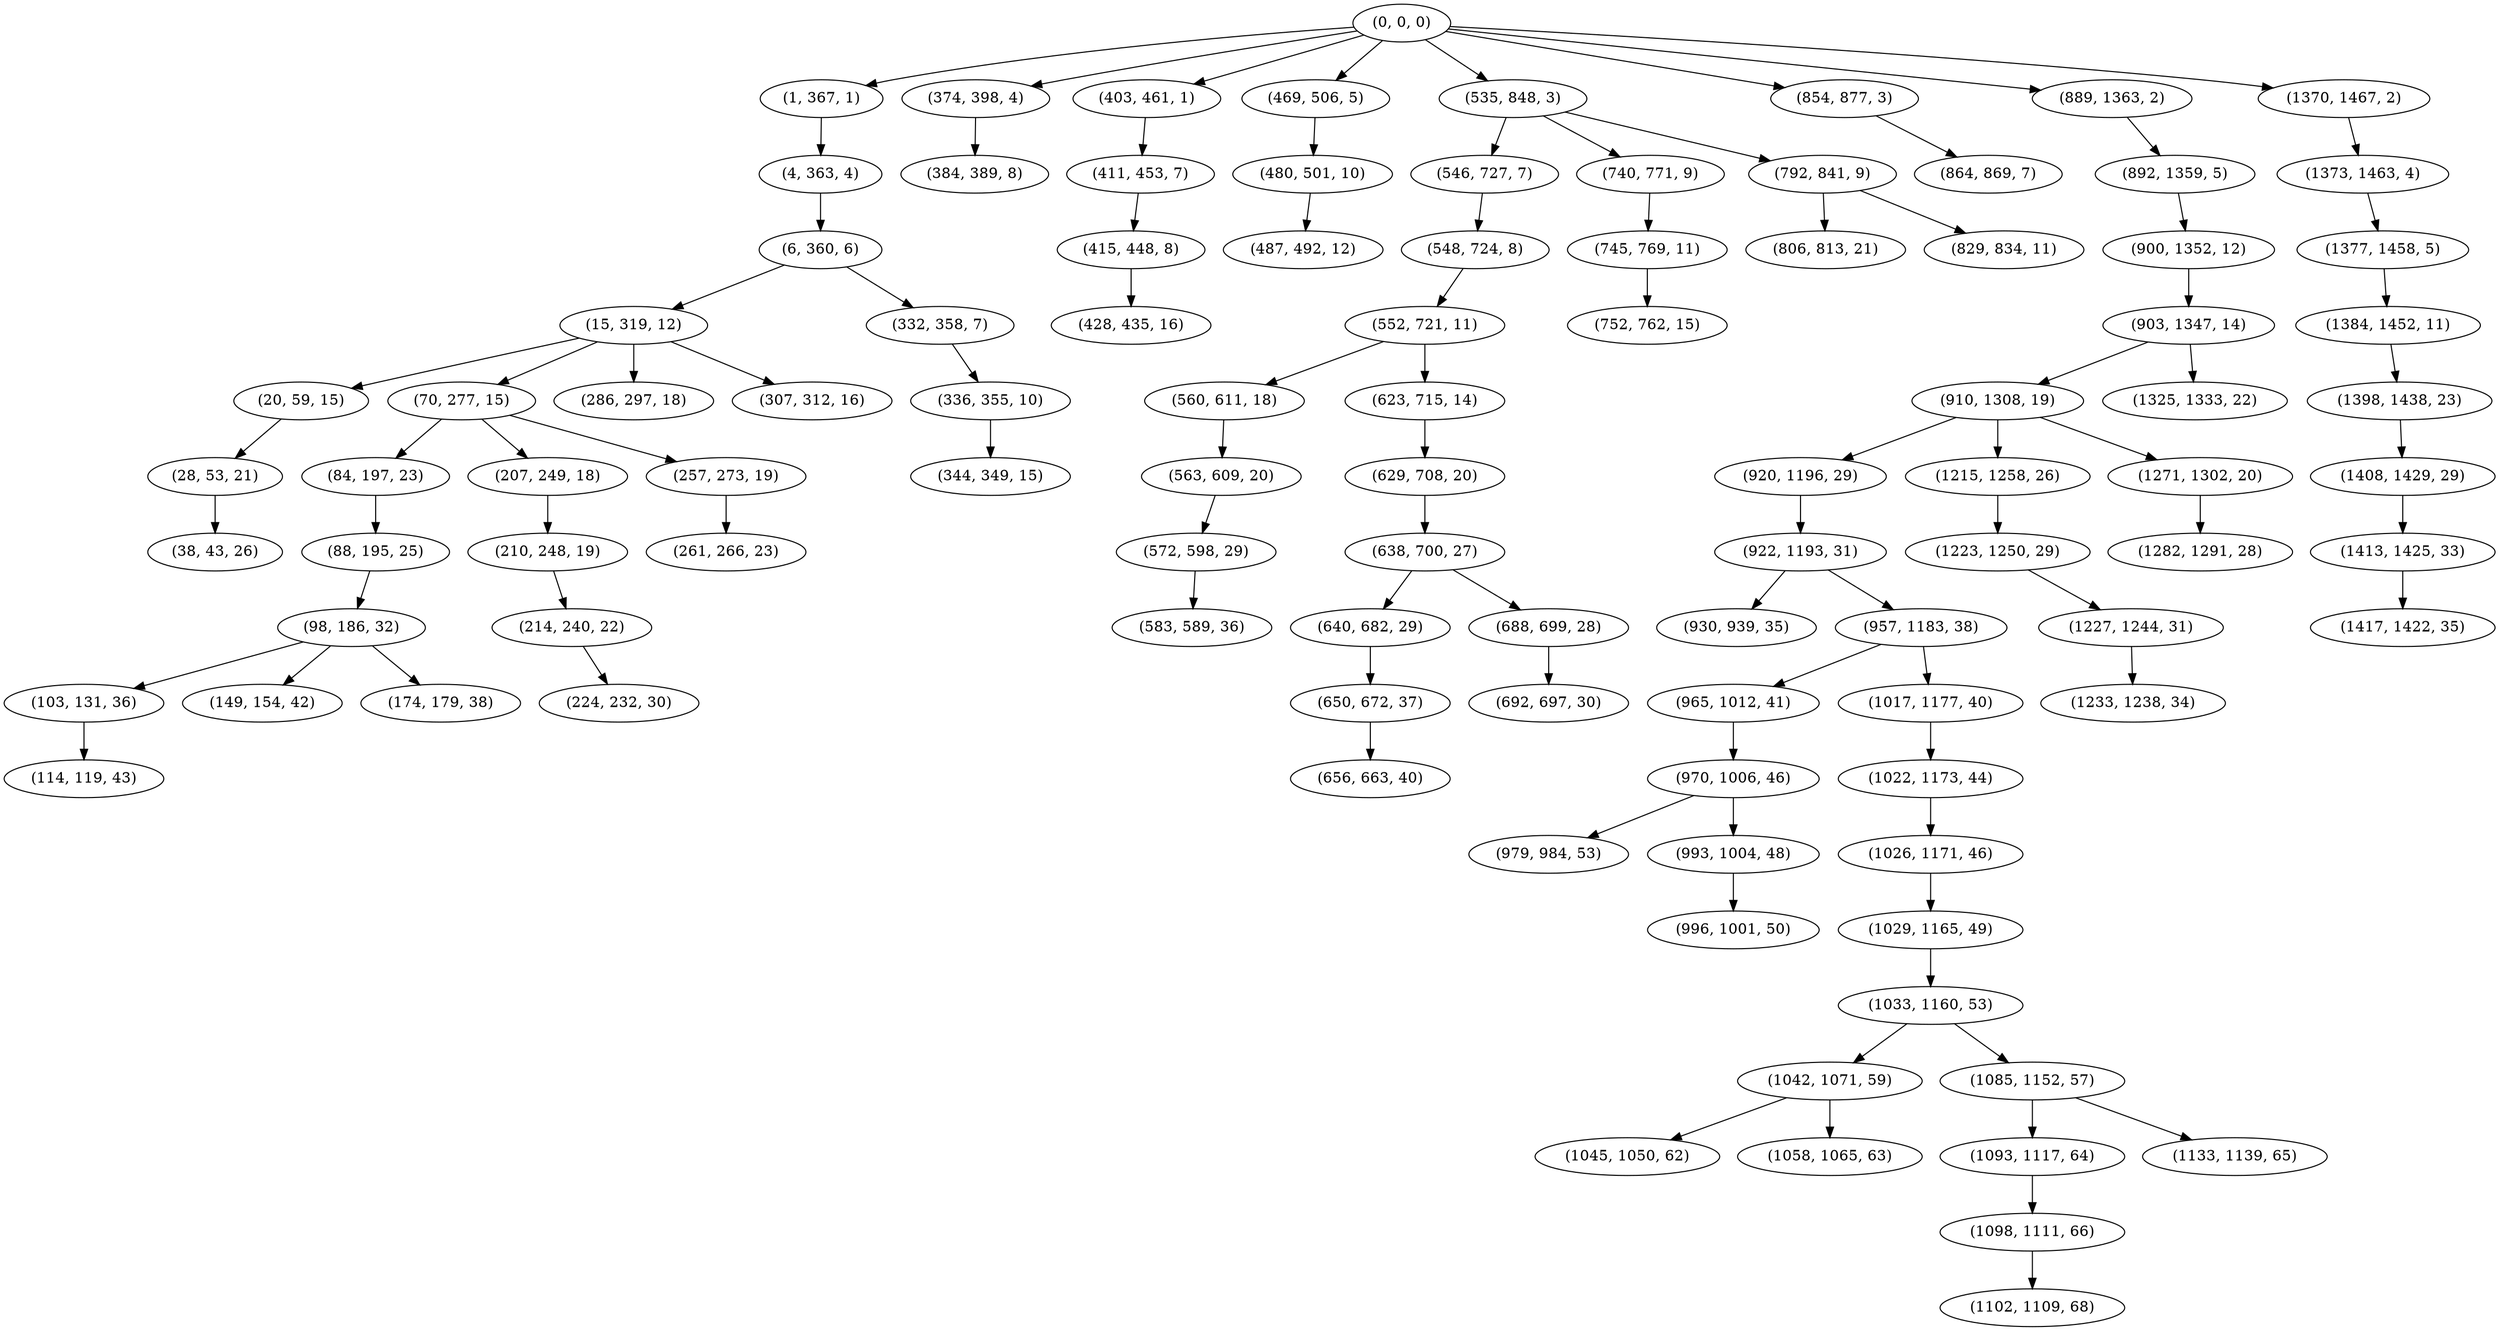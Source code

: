 digraph tree {
    "(0, 0, 0)";
    "(1, 367, 1)";
    "(4, 363, 4)";
    "(6, 360, 6)";
    "(15, 319, 12)";
    "(20, 59, 15)";
    "(28, 53, 21)";
    "(38, 43, 26)";
    "(70, 277, 15)";
    "(84, 197, 23)";
    "(88, 195, 25)";
    "(98, 186, 32)";
    "(103, 131, 36)";
    "(114, 119, 43)";
    "(149, 154, 42)";
    "(174, 179, 38)";
    "(207, 249, 18)";
    "(210, 248, 19)";
    "(214, 240, 22)";
    "(224, 232, 30)";
    "(257, 273, 19)";
    "(261, 266, 23)";
    "(286, 297, 18)";
    "(307, 312, 16)";
    "(332, 358, 7)";
    "(336, 355, 10)";
    "(344, 349, 15)";
    "(374, 398, 4)";
    "(384, 389, 8)";
    "(403, 461, 1)";
    "(411, 453, 7)";
    "(415, 448, 8)";
    "(428, 435, 16)";
    "(469, 506, 5)";
    "(480, 501, 10)";
    "(487, 492, 12)";
    "(535, 848, 3)";
    "(546, 727, 7)";
    "(548, 724, 8)";
    "(552, 721, 11)";
    "(560, 611, 18)";
    "(563, 609, 20)";
    "(572, 598, 29)";
    "(583, 589, 36)";
    "(623, 715, 14)";
    "(629, 708, 20)";
    "(638, 700, 27)";
    "(640, 682, 29)";
    "(650, 672, 37)";
    "(656, 663, 40)";
    "(688, 699, 28)";
    "(692, 697, 30)";
    "(740, 771, 9)";
    "(745, 769, 11)";
    "(752, 762, 15)";
    "(792, 841, 9)";
    "(806, 813, 21)";
    "(829, 834, 11)";
    "(854, 877, 3)";
    "(864, 869, 7)";
    "(889, 1363, 2)";
    "(892, 1359, 5)";
    "(900, 1352, 12)";
    "(903, 1347, 14)";
    "(910, 1308, 19)";
    "(920, 1196, 29)";
    "(922, 1193, 31)";
    "(930, 939, 35)";
    "(957, 1183, 38)";
    "(965, 1012, 41)";
    "(970, 1006, 46)";
    "(979, 984, 53)";
    "(993, 1004, 48)";
    "(996, 1001, 50)";
    "(1017, 1177, 40)";
    "(1022, 1173, 44)";
    "(1026, 1171, 46)";
    "(1029, 1165, 49)";
    "(1033, 1160, 53)";
    "(1042, 1071, 59)";
    "(1045, 1050, 62)";
    "(1058, 1065, 63)";
    "(1085, 1152, 57)";
    "(1093, 1117, 64)";
    "(1098, 1111, 66)";
    "(1102, 1109, 68)";
    "(1133, 1139, 65)";
    "(1215, 1258, 26)";
    "(1223, 1250, 29)";
    "(1227, 1244, 31)";
    "(1233, 1238, 34)";
    "(1271, 1302, 20)";
    "(1282, 1291, 28)";
    "(1325, 1333, 22)";
    "(1370, 1467, 2)";
    "(1373, 1463, 4)";
    "(1377, 1458, 5)";
    "(1384, 1452, 11)";
    "(1398, 1438, 23)";
    "(1408, 1429, 29)";
    "(1413, 1425, 33)";
    "(1417, 1422, 35)";
    "(0, 0, 0)" -> "(1, 367, 1)";
    "(0, 0, 0)" -> "(374, 398, 4)";
    "(0, 0, 0)" -> "(403, 461, 1)";
    "(0, 0, 0)" -> "(469, 506, 5)";
    "(0, 0, 0)" -> "(535, 848, 3)";
    "(0, 0, 0)" -> "(854, 877, 3)";
    "(0, 0, 0)" -> "(889, 1363, 2)";
    "(0, 0, 0)" -> "(1370, 1467, 2)";
    "(1, 367, 1)" -> "(4, 363, 4)";
    "(4, 363, 4)" -> "(6, 360, 6)";
    "(6, 360, 6)" -> "(15, 319, 12)";
    "(6, 360, 6)" -> "(332, 358, 7)";
    "(15, 319, 12)" -> "(20, 59, 15)";
    "(15, 319, 12)" -> "(70, 277, 15)";
    "(15, 319, 12)" -> "(286, 297, 18)";
    "(15, 319, 12)" -> "(307, 312, 16)";
    "(20, 59, 15)" -> "(28, 53, 21)";
    "(28, 53, 21)" -> "(38, 43, 26)";
    "(70, 277, 15)" -> "(84, 197, 23)";
    "(70, 277, 15)" -> "(207, 249, 18)";
    "(70, 277, 15)" -> "(257, 273, 19)";
    "(84, 197, 23)" -> "(88, 195, 25)";
    "(88, 195, 25)" -> "(98, 186, 32)";
    "(98, 186, 32)" -> "(103, 131, 36)";
    "(98, 186, 32)" -> "(149, 154, 42)";
    "(98, 186, 32)" -> "(174, 179, 38)";
    "(103, 131, 36)" -> "(114, 119, 43)";
    "(207, 249, 18)" -> "(210, 248, 19)";
    "(210, 248, 19)" -> "(214, 240, 22)";
    "(214, 240, 22)" -> "(224, 232, 30)";
    "(257, 273, 19)" -> "(261, 266, 23)";
    "(332, 358, 7)" -> "(336, 355, 10)";
    "(336, 355, 10)" -> "(344, 349, 15)";
    "(374, 398, 4)" -> "(384, 389, 8)";
    "(403, 461, 1)" -> "(411, 453, 7)";
    "(411, 453, 7)" -> "(415, 448, 8)";
    "(415, 448, 8)" -> "(428, 435, 16)";
    "(469, 506, 5)" -> "(480, 501, 10)";
    "(480, 501, 10)" -> "(487, 492, 12)";
    "(535, 848, 3)" -> "(546, 727, 7)";
    "(535, 848, 3)" -> "(740, 771, 9)";
    "(535, 848, 3)" -> "(792, 841, 9)";
    "(546, 727, 7)" -> "(548, 724, 8)";
    "(548, 724, 8)" -> "(552, 721, 11)";
    "(552, 721, 11)" -> "(560, 611, 18)";
    "(552, 721, 11)" -> "(623, 715, 14)";
    "(560, 611, 18)" -> "(563, 609, 20)";
    "(563, 609, 20)" -> "(572, 598, 29)";
    "(572, 598, 29)" -> "(583, 589, 36)";
    "(623, 715, 14)" -> "(629, 708, 20)";
    "(629, 708, 20)" -> "(638, 700, 27)";
    "(638, 700, 27)" -> "(640, 682, 29)";
    "(638, 700, 27)" -> "(688, 699, 28)";
    "(640, 682, 29)" -> "(650, 672, 37)";
    "(650, 672, 37)" -> "(656, 663, 40)";
    "(688, 699, 28)" -> "(692, 697, 30)";
    "(740, 771, 9)" -> "(745, 769, 11)";
    "(745, 769, 11)" -> "(752, 762, 15)";
    "(792, 841, 9)" -> "(806, 813, 21)";
    "(792, 841, 9)" -> "(829, 834, 11)";
    "(854, 877, 3)" -> "(864, 869, 7)";
    "(889, 1363, 2)" -> "(892, 1359, 5)";
    "(892, 1359, 5)" -> "(900, 1352, 12)";
    "(900, 1352, 12)" -> "(903, 1347, 14)";
    "(903, 1347, 14)" -> "(910, 1308, 19)";
    "(903, 1347, 14)" -> "(1325, 1333, 22)";
    "(910, 1308, 19)" -> "(920, 1196, 29)";
    "(910, 1308, 19)" -> "(1215, 1258, 26)";
    "(910, 1308, 19)" -> "(1271, 1302, 20)";
    "(920, 1196, 29)" -> "(922, 1193, 31)";
    "(922, 1193, 31)" -> "(930, 939, 35)";
    "(922, 1193, 31)" -> "(957, 1183, 38)";
    "(957, 1183, 38)" -> "(965, 1012, 41)";
    "(957, 1183, 38)" -> "(1017, 1177, 40)";
    "(965, 1012, 41)" -> "(970, 1006, 46)";
    "(970, 1006, 46)" -> "(979, 984, 53)";
    "(970, 1006, 46)" -> "(993, 1004, 48)";
    "(993, 1004, 48)" -> "(996, 1001, 50)";
    "(1017, 1177, 40)" -> "(1022, 1173, 44)";
    "(1022, 1173, 44)" -> "(1026, 1171, 46)";
    "(1026, 1171, 46)" -> "(1029, 1165, 49)";
    "(1029, 1165, 49)" -> "(1033, 1160, 53)";
    "(1033, 1160, 53)" -> "(1042, 1071, 59)";
    "(1033, 1160, 53)" -> "(1085, 1152, 57)";
    "(1042, 1071, 59)" -> "(1045, 1050, 62)";
    "(1042, 1071, 59)" -> "(1058, 1065, 63)";
    "(1085, 1152, 57)" -> "(1093, 1117, 64)";
    "(1085, 1152, 57)" -> "(1133, 1139, 65)";
    "(1093, 1117, 64)" -> "(1098, 1111, 66)";
    "(1098, 1111, 66)" -> "(1102, 1109, 68)";
    "(1215, 1258, 26)" -> "(1223, 1250, 29)";
    "(1223, 1250, 29)" -> "(1227, 1244, 31)";
    "(1227, 1244, 31)" -> "(1233, 1238, 34)";
    "(1271, 1302, 20)" -> "(1282, 1291, 28)";
    "(1370, 1467, 2)" -> "(1373, 1463, 4)";
    "(1373, 1463, 4)" -> "(1377, 1458, 5)";
    "(1377, 1458, 5)" -> "(1384, 1452, 11)";
    "(1384, 1452, 11)" -> "(1398, 1438, 23)";
    "(1398, 1438, 23)" -> "(1408, 1429, 29)";
    "(1408, 1429, 29)" -> "(1413, 1425, 33)";
    "(1413, 1425, 33)" -> "(1417, 1422, 35)";
}
